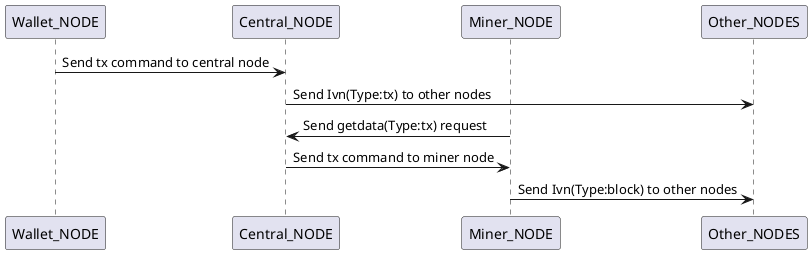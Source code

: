 @startuml
participant Wallet_NODE
participant Central_NODE
participant Miner_NODE
participant Other_NODES

Wallet_NODE->Central_NODE:Send tx command to central node
Central_NODE->Other_NODES:Send Ivn(Type:tx) to other nodes
Miner_NODE->Central_NODE:Send getdata(Type:tx) request
Central_NODE->Miner_NODE:Send tx command to miner node
Miner_NODE->Other_NODES:Send Ivn(Type:block) to other nodes
@enduml